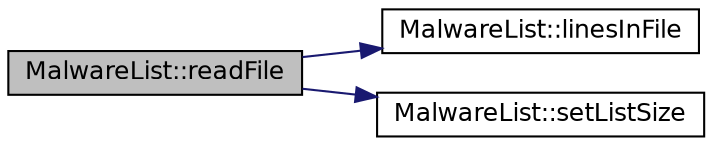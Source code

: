digraph "MalwareList::readFile"
{
 // LATEX_PDF_SIZE
  edge [fontname="Helvetica",fontsize="12",labelfontname="Helvetica",labelfontsize="12"];
  node [fontname="Helvetica",fontsize="12",shape=record];
  rankdir="LR";
  Node1 [label="MalwareList::readFile",height=0.2,width=0.4,color="black", fillcolor="grey75", style="filled", fontcolor="black",tooltip=" "];
  Node1 -> Node2 [color="midnightblue",fontsize="12",style="solid",fontname="Helvetica"];
  Node2 [label="MalwareList::linesInFile",height=0.2,width=0.4,color="black", fillcolor="white", style="filled",URL="$class_malware_list.html#a26f09e384677c98a89bd5ab78d08e0c5",tooltip=" "];
  Node1 -> Node3 [color="midnightblue",fontsize="12",style="solid",fontname="Helvetica"];
  Node3 [label="MalwareList::setListSize",height=0.2,width=0.4,color="black", fillcolor="white", style="filled",URL="$class_malware_list.html#a8ca4f5586273a2172b0a818585d5c99c",tooltip=" "];
}
